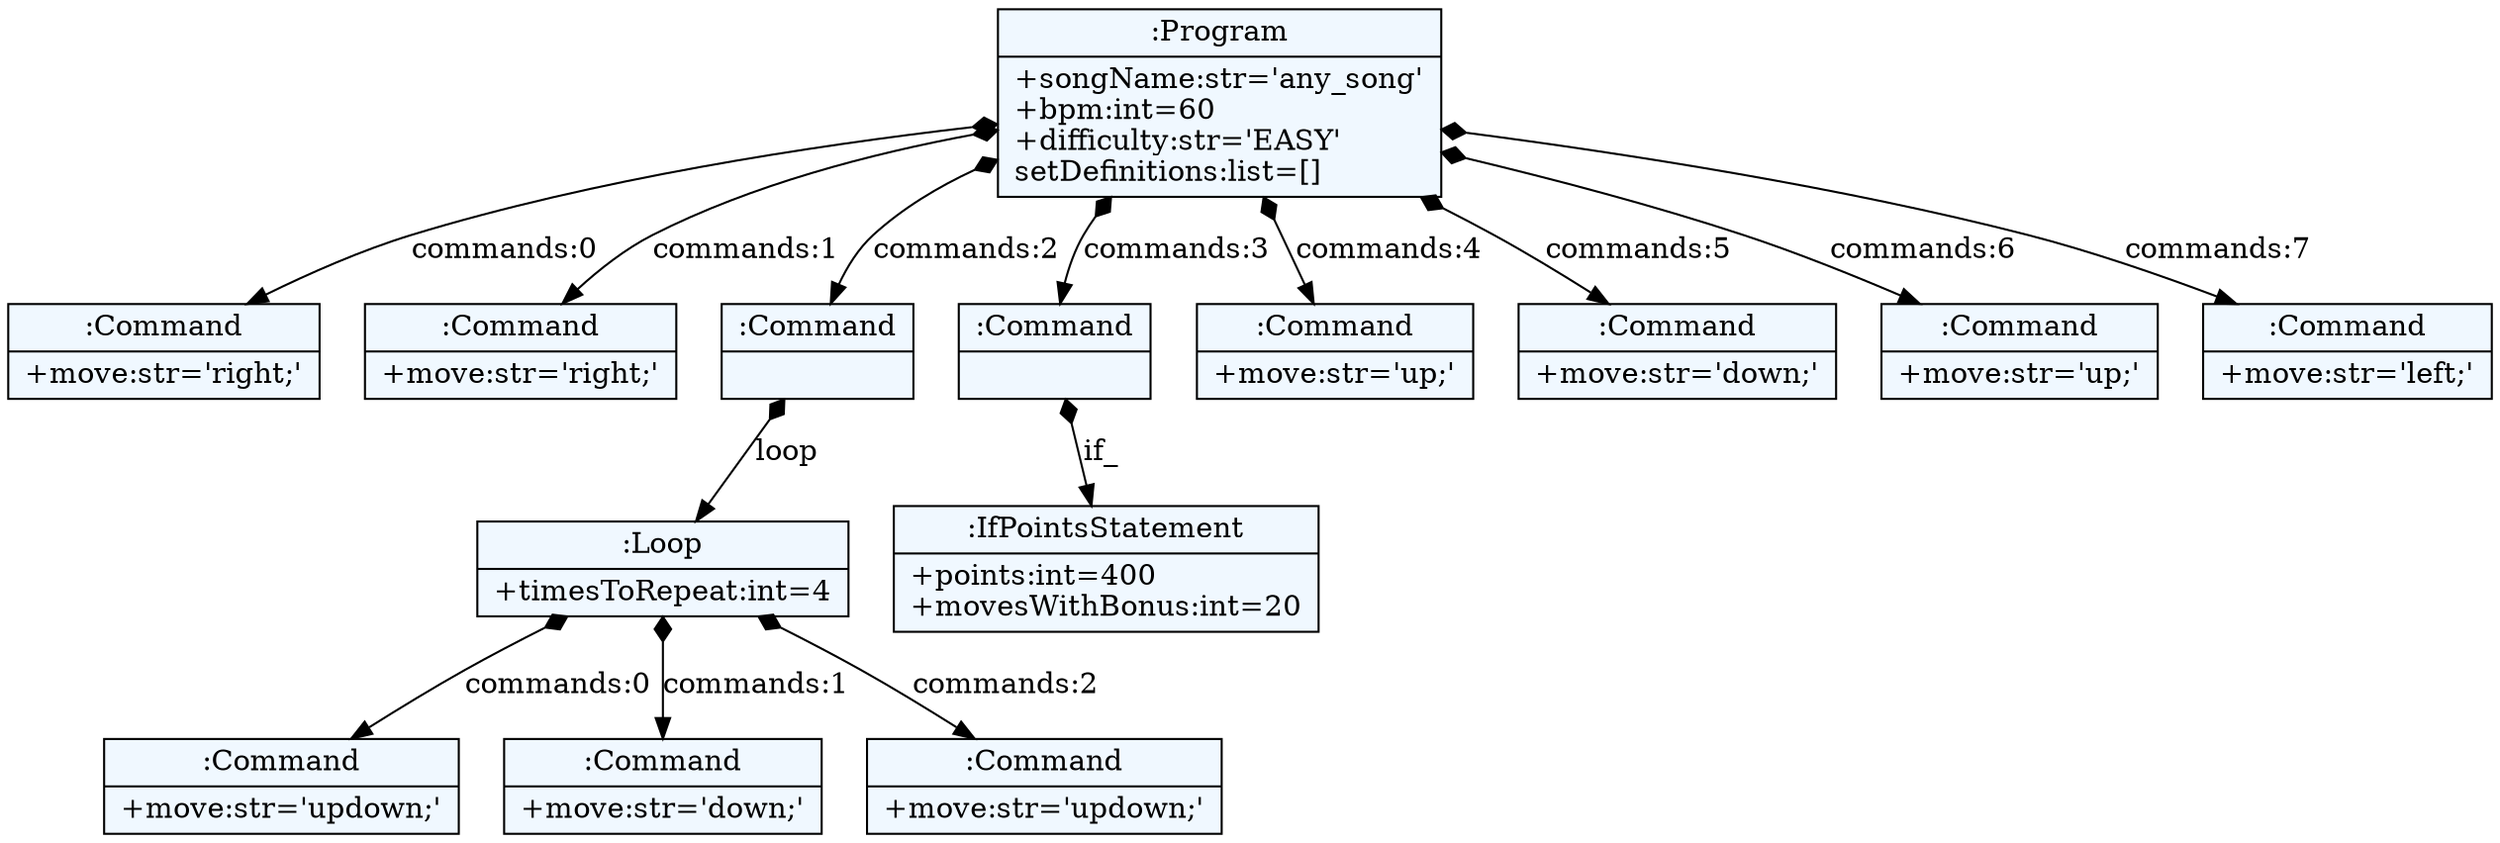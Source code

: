 
    digraph textX {
    fontname = "Bitstream Vera Sans"
    fontsize = 8
    node[
        shape=record,
        style=filled,
        fillcolor=aliceblue
    ]
    nodesep = 0.3
    edge[dir=black,arrowtail=empty]


1639340133968 -> 1639335117328 [label="commands:0" arrowtail=diamond dir=both]
1639335117328[label="{:Command|+move:str='right;'\l}"]
1639340133968 -> 1639340472016 [label="commands:1" arrowtail=diamond dir=both]
1639340472016[label="{:Command|+move:str='right;'\l}"]
1639340133968 -> 1639340472144 [label="commands:2" arrowtail=diamond dir=both]
1639340472144 -> 1639340472208 [label="loop" arrowtail=diamond dir=both]
1639340472208 -> 1639336937168 [label="commands:0" arrowtail=diamond dir=both]
1639336937168[label="{:Command|+move:str='updown;'\l}"]
1639340472208 -> 1639340472464 [label="commands:1" arrowtail=diamond dir=both]
1639340472464[label="{:Command|+move:str='down;'\l}"]
1639340472208 -> 1639340472592 [label="commands:2" arrowtail=diamond dir=both]
1639340472592[label="{:Command|+move:str='updown;'\l}"]
1639340472208[label="{:Loop|+timesToRepeat:int=4\l}"]
1639340472144[label="{:Command|}"]
1639340133968 -> 1639340472272 [label="commands:3" arrowtail=diamond dir=both]
1639340472272 -> 1639340472336 [label="if_" arrowtail=diamond dir=both]
1639340472336[label="{:IfPointsStatement|+points:int=400\l+movesWithBonus:int=20\l}"]
1639340472272[label="{:Command|}"]
1639340133968 -> 1639340472720 [label="commands:4" arrowtail=diamond dir=both]
1639340472720[label="{:Command|+move:str='up;'\l}"]
1639340133968 -> 1639340472912 [label="commands:5" arrowtail=diamond dir=both]
1639340472912[label="{:Command|+move:str='down;'\l}"]
1639340133968 -> 1639340473040 [label="commands:6" arrowtail=diamond dir=both]
1639340473040[label="{:Command|+move:str='up;'\l}"]
1639340133968 -> 1639340473168 [label="commands:7" arrowtail=diamond dir=both]
1639340473168[label="{:Command|+move:str='left;'\l}"]
1639340133968[label="{:Program|+songName:str='any_song'\l+bpm:int=60\l+difficulty:str='EASY'\lsetDefinitions:list=[]\l}"]

}
